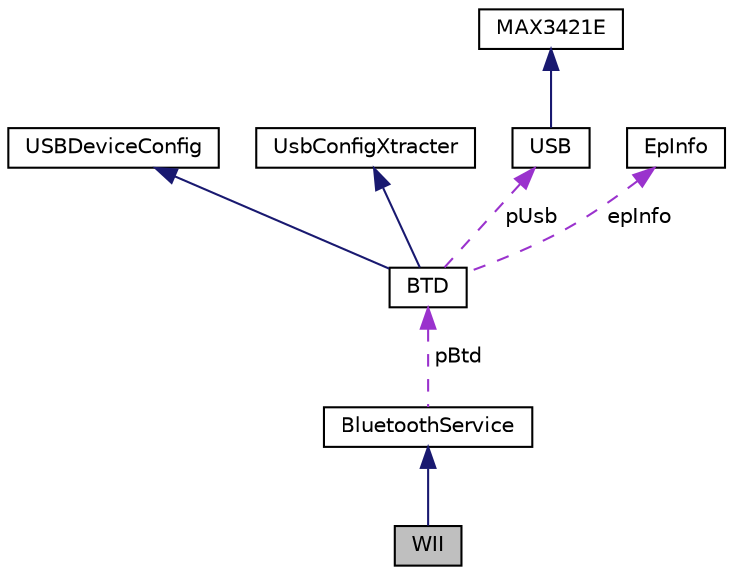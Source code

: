 digraph "WII"
{
  edge [fontname="Helvetica",fontsize="10",labelfontname="Helvetica",labelfontsize="10"];
  node [fontname="Helvetica",fontsize="10",shape=record];
  Node1 [label="WII",height=0.2,width=0.4,color="black", fillcolor="grey75", style="filled" fontcolor="black"];
  Node2 -> Node1 [dir="back",color="midnightblue",fontsize="10",style="solid",fontname="Helvetica"];
  Node2 [label="BluetoothService",height=0.2,width=0.4,color="black", fillcolor="white", style="filled",URL="$class_bluetooth_service.html"];
  Node3 -> Node2 [dir="back",color="darkorchid3",fontsize="10",style="dashed",label=" pBtd" ,fontname="Helvetica"];
  Node3 [label="BTD",height=0.2,width=0.4,color="black", fillcolor="white", style="filled",URL="$class_b_t_d.html"];
  Node4 -> Node3 [dir="back",color="midnightblue",fontsize="10",style="solid",fontname="Helvetica"];
  Node4 [label="USBDeviceConfig",height=0.2,width=0.4,color="black", fillcolor="white", style="filled",URL="$class_u_s_b_device_config.html"];
  Node5 -> Node3 [dir="back",color="midnightblue",fontsize="10",style="solid",fontname="Helvetica"];
  Node5 [label="UsbConfigXtracter",height=0.2,width=0.4,color="black", fillcolor="white", style="filled",URL="$class_usb_config_xtracter.html"];
  Node6 -> Node3 [dir="back",color="darkorchid3",fontsize="10",style="dashed",label=" pUsb" ,fontname="Helvetica"];
  Node6 [label="USB",height=0.2,width=0.4,color="black", fillcolor="white", style="filled",URL="$class_u_s_b.html"];
  Node7 -> Node6 [dir="back",color="midnightblue",fontsize="10",style="solid",fontname="Helvetica"];
  Node7 [label="MAX3421E",height=0.2,width=0.4,color="black", fillcolor="white", style="filled",URL="$class_m_a_x3421e.html"];
  Node8 -> Node3 [dir="back",color="darkorchid3",fontsize="10",style="dashed",label=" epInfo" ,fontname="Helvetica"];
  Node8 [label="EpInfo",height=0.2,width=0.4,color="black", fillcolor="white", style="filled",URL="$struct_ep_info.html"];
}
